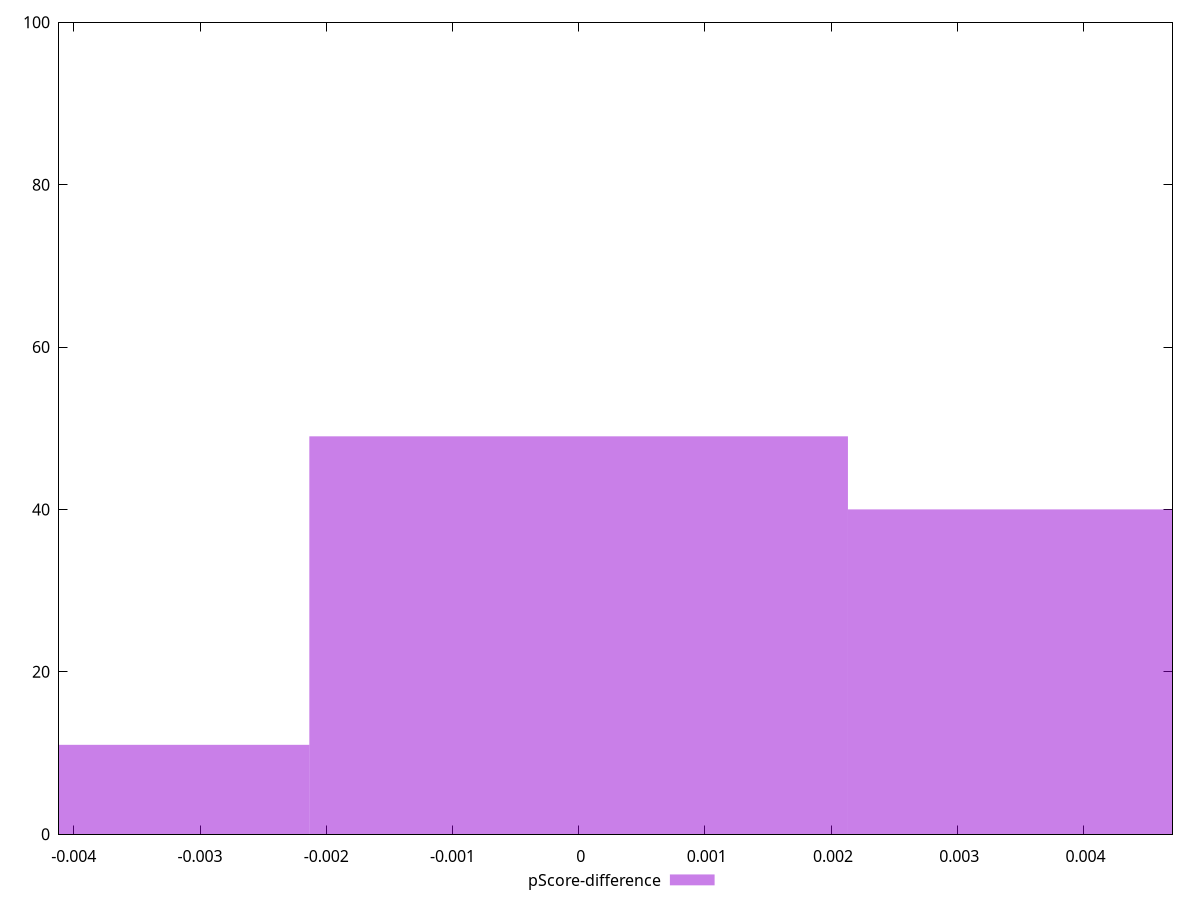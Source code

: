 reset

$pScoreDifference <<EOF
0 49
-0.0042680763186505365 11
0.0042680763186505365 40
EOF

set key outside below
set boxwidth 0.0042680763186505365
set xrange [-0.004117647058823504:0.004705882352941171]
set yrange [0:100]
set trange [0:100]
set style fill transparent solid 0.5 noborder
set terminal svg size 640, 490 enhanced background rgb 'white'
set output "reports/report_00031_2021-02-24T23-18-18.084Z/uses-http2/samples/card/pScore-difference/histogram.svg"

plot $pScoreDifference title "pScore-difference" with boxes

reset
